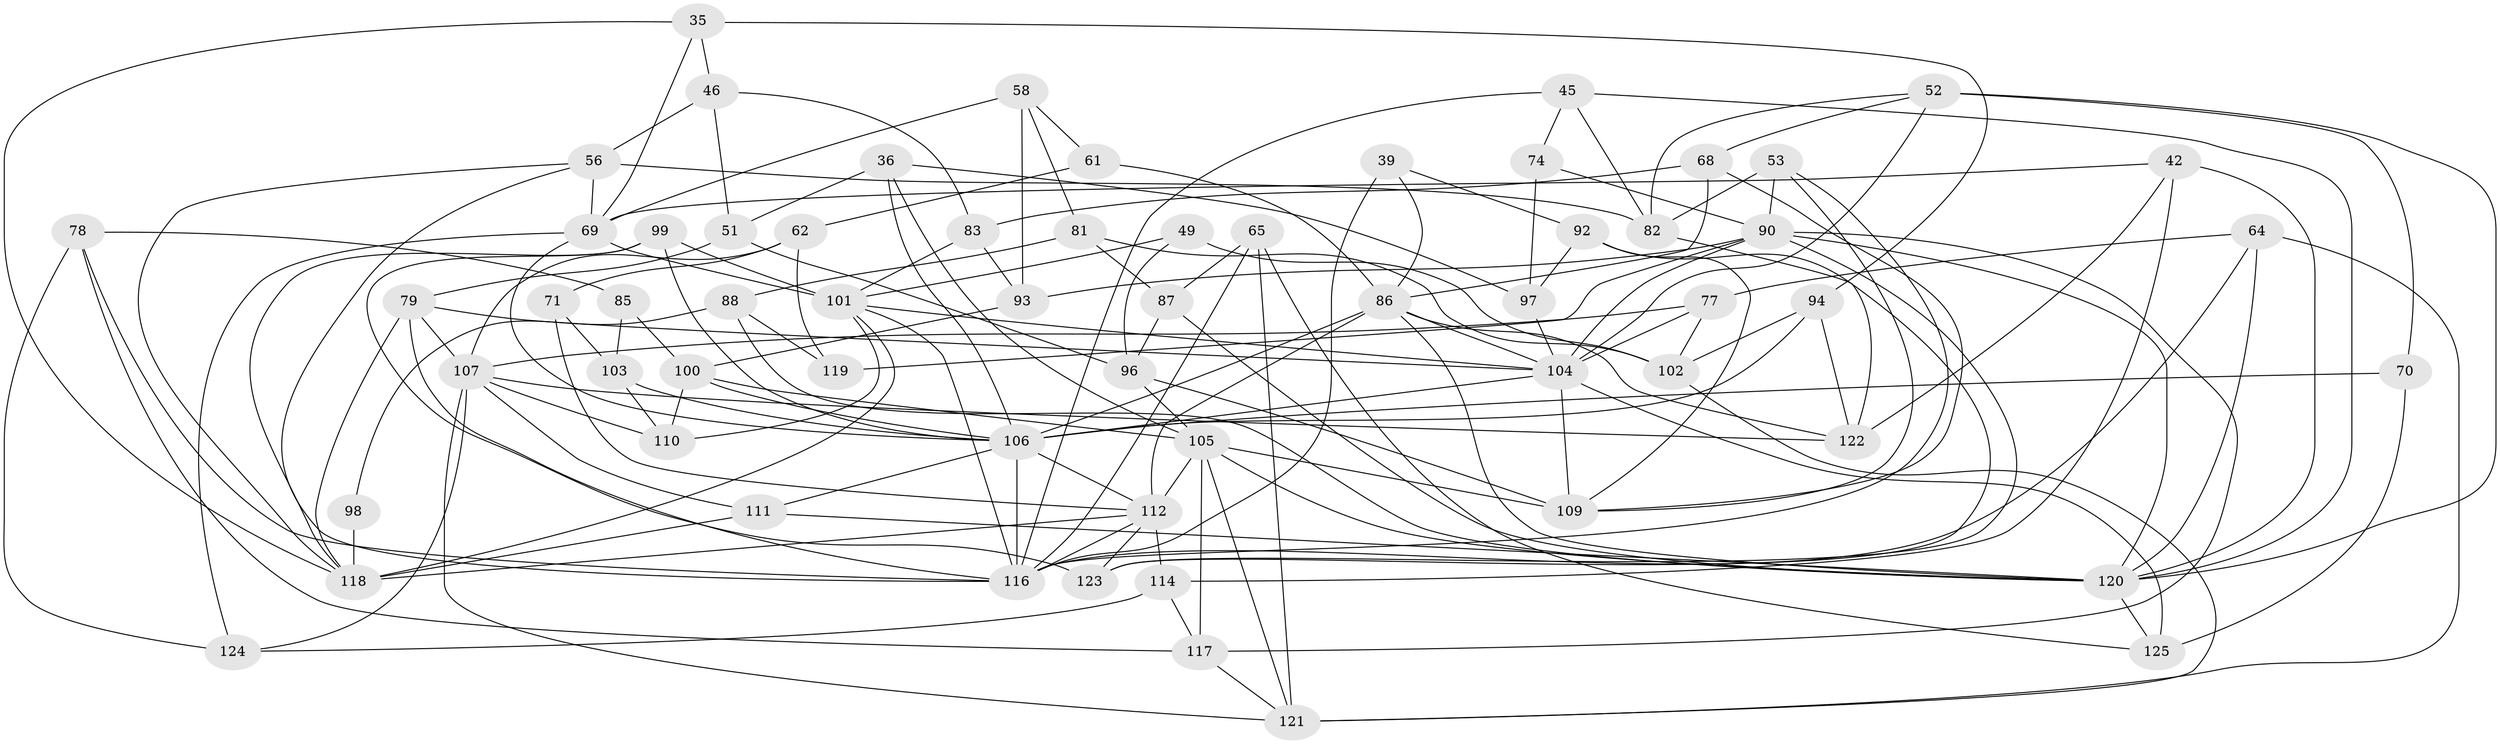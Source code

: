 // original degree distribution, {4: 1.0}
// Generated by graph-tools (version 1.1) at 2025/01/03/04/25 22:01:36]
// undirected, 62 vertices, 155 edges
graph export_dot {
graph [start="1"]
  node [color=gray90,style=filled];
  35;
  36;
  39;
  42;
  45;
  46;
  49;
  51;
  52 [super="+17"];
  53;
  56 [super="+30"];
  58;
  61;
  62 [super="+15"];
  64;
  65;
  68;
  69 [super="+40"];
  70;
  71;
  74;
  77;
  78 [super="+60"];
  79 [super="+75"];
  81;
  82 [super="+59"];
  83;
  85;
  86 [super="+43"];
  87;
  88 [super="+23"];
  90 [super="+22+47+67"];
  92;
  93;
  94;
  96 [super="+37"];
  97 [super="+55"];
  98;
  99;
  100 [super="+89"];
  101 [super="+16"];
  102 [super="+10"];
  103;
  104 [super="+3+4+12+48"];
  105 [super="+31+54"];
  106 [super="+28+41+44+63"];
  107 [super="+26+80"];
  109 [super="+38+95"];
  110;
  111;
  112 [super="+8+76"];
  114;
  116 [super="+5+21+108"];
  117 [super="+91"];
  118 [super="+66+72"];
  119 [super="+73"];
  120 [super="+2+9+18+57"];
  121 [super="+115"];
  122 [super="+113"];
  123;
  124;
  125;
  35 -- 46;
  35 -- 94;
  35 -- 69;
  35 -- 118;
  36 -- 51;
  36 -- 97;
  36 -- 106;
  36 -- 105;
  39 -- 92;
  39 -- 116 [weight=2];
  39 -- 86;
  42 -- 114;
  42 -- 69;
  42 -- 122;
  42 -- 120;
  45 -- 120;
  45 -- 74;
  45 -- 116;
  45 -- 82;
  46 -- 83;
  46 -- 51;
  46 -- 56;
  49 -- 96 [weight=2];
  49 -- 102;
  49 -- 101;
  51 -- 79;
  51 -- 96;
  52 -- 70 [weight=2];
  52 -- 68;
  52 -- 120;
  52 -- 104;
  52 -- 82;
  53 -- 90;
  53 -- 82;
  53 -- 109;
  53 -- 116;
  56 -- 116;
  56 -- 69;
  56 -- 82 [weight=2];
  56 -- 118;
  58 -- 61;
  58 -- 93;
  58 -- 81;
  58 -- 69;
  61 -- 62 [weight=2];
  61 -- 86;
  62 -- 71 [weight=2];
  62 -- 119;
  62 -- 107;
  64 -- 77;
  64 -- 121;
  64 -- 120;
  64 -- 116;
  65 -- 87;
  65 -- 125;
  65 -- 116;
  65 -- 121;
  68 -- 86;
  68 -- 83;
  68 -- 109;
  69 -- 106 [weight=2];
  69 -- 101;
  69 -- 124;
  70 -- 125;
  70 -- 106;
  71 -- 103;
  71 -- 112;
  74 -- 97 [weight=2];
  74 -- 90;
  77 -- 102;
  77 -- 104;
  77 -- 107;
  78 -- 124;
  78 -- 116 [weight=3];
  78 -- 85;
  78 -- 117;
  79 -- 104 [weight=2];
  79 -- 107;
  79 -- 116;
  79 -- 118;
  81 -- 87;
  81 -- 102;
  81 -- 88;
  82 -- 122;
  83 -- 93;
  83 -- 101;
  85 -- 103;
  85 -- 100 [weight=2];
  86 -- 122 [weight=2];
  86 -- 104 [weight=2];
  86 -- 120;
  86 -- 106;
  86 -- 112;
  87 -- 96;
  87 -- 120;
  88 -- 119 [weight=2];
  88 -- 98 [weight=2];
  88 -- 120;
  90 -- 123;
  90 -- 93;
  90 -- 119 [weight=3];
  90 -- 104;
  90 -- 117 [weight=2];
  90 -- 120 [weight=2];
  92 -- 123;
  92 -- 97;
  92 -- 109;
  93 -- 100;
  94 -- 102;
  94 -- 122;
  94 -- 106;
  96 -- 109;
  96 -- 105;
  97 -- 104 [weight=2];
  98 -- 118 [weight=2];
  99 -- 101;
  99 -- 123;
  99 -- 106;
  99 -- 118;
  100 -- 110;
  100 -- 106 [weight=2];
  100 -- 105 [weight=2];
  101 -- 118;
  101 -- 104;
  101 -- 110;
  101 -- 116;
  102 -- 121 [weight=2];
  103 -- 110;
  103 -- 106;
  104 -- 125;
  104 -- 109 [weight=3];
  104 -- 106 [weight=2];
  105 -- 117;
  105 -- 109;
  105 -- 112;
  105 -- 121 [weight=2];
  105 -- 120;
  106 -- 112;
  106 -- 116 [weight=2];
  106 -- 111;
  107 -- 110;
  107 -- 122;
  107 -- 124;
  107 -- 111;
  107 -- 121;
  111 -- 120;
  111 -- 118;
  112 -- 123;
  112 -- 118 [weight=2];
  112 -- 116 [weight=2];
  112 -- 114;
  114 -- 124;
  114 -- 117;
  117 -- 121;
  120 -- 125;
}
